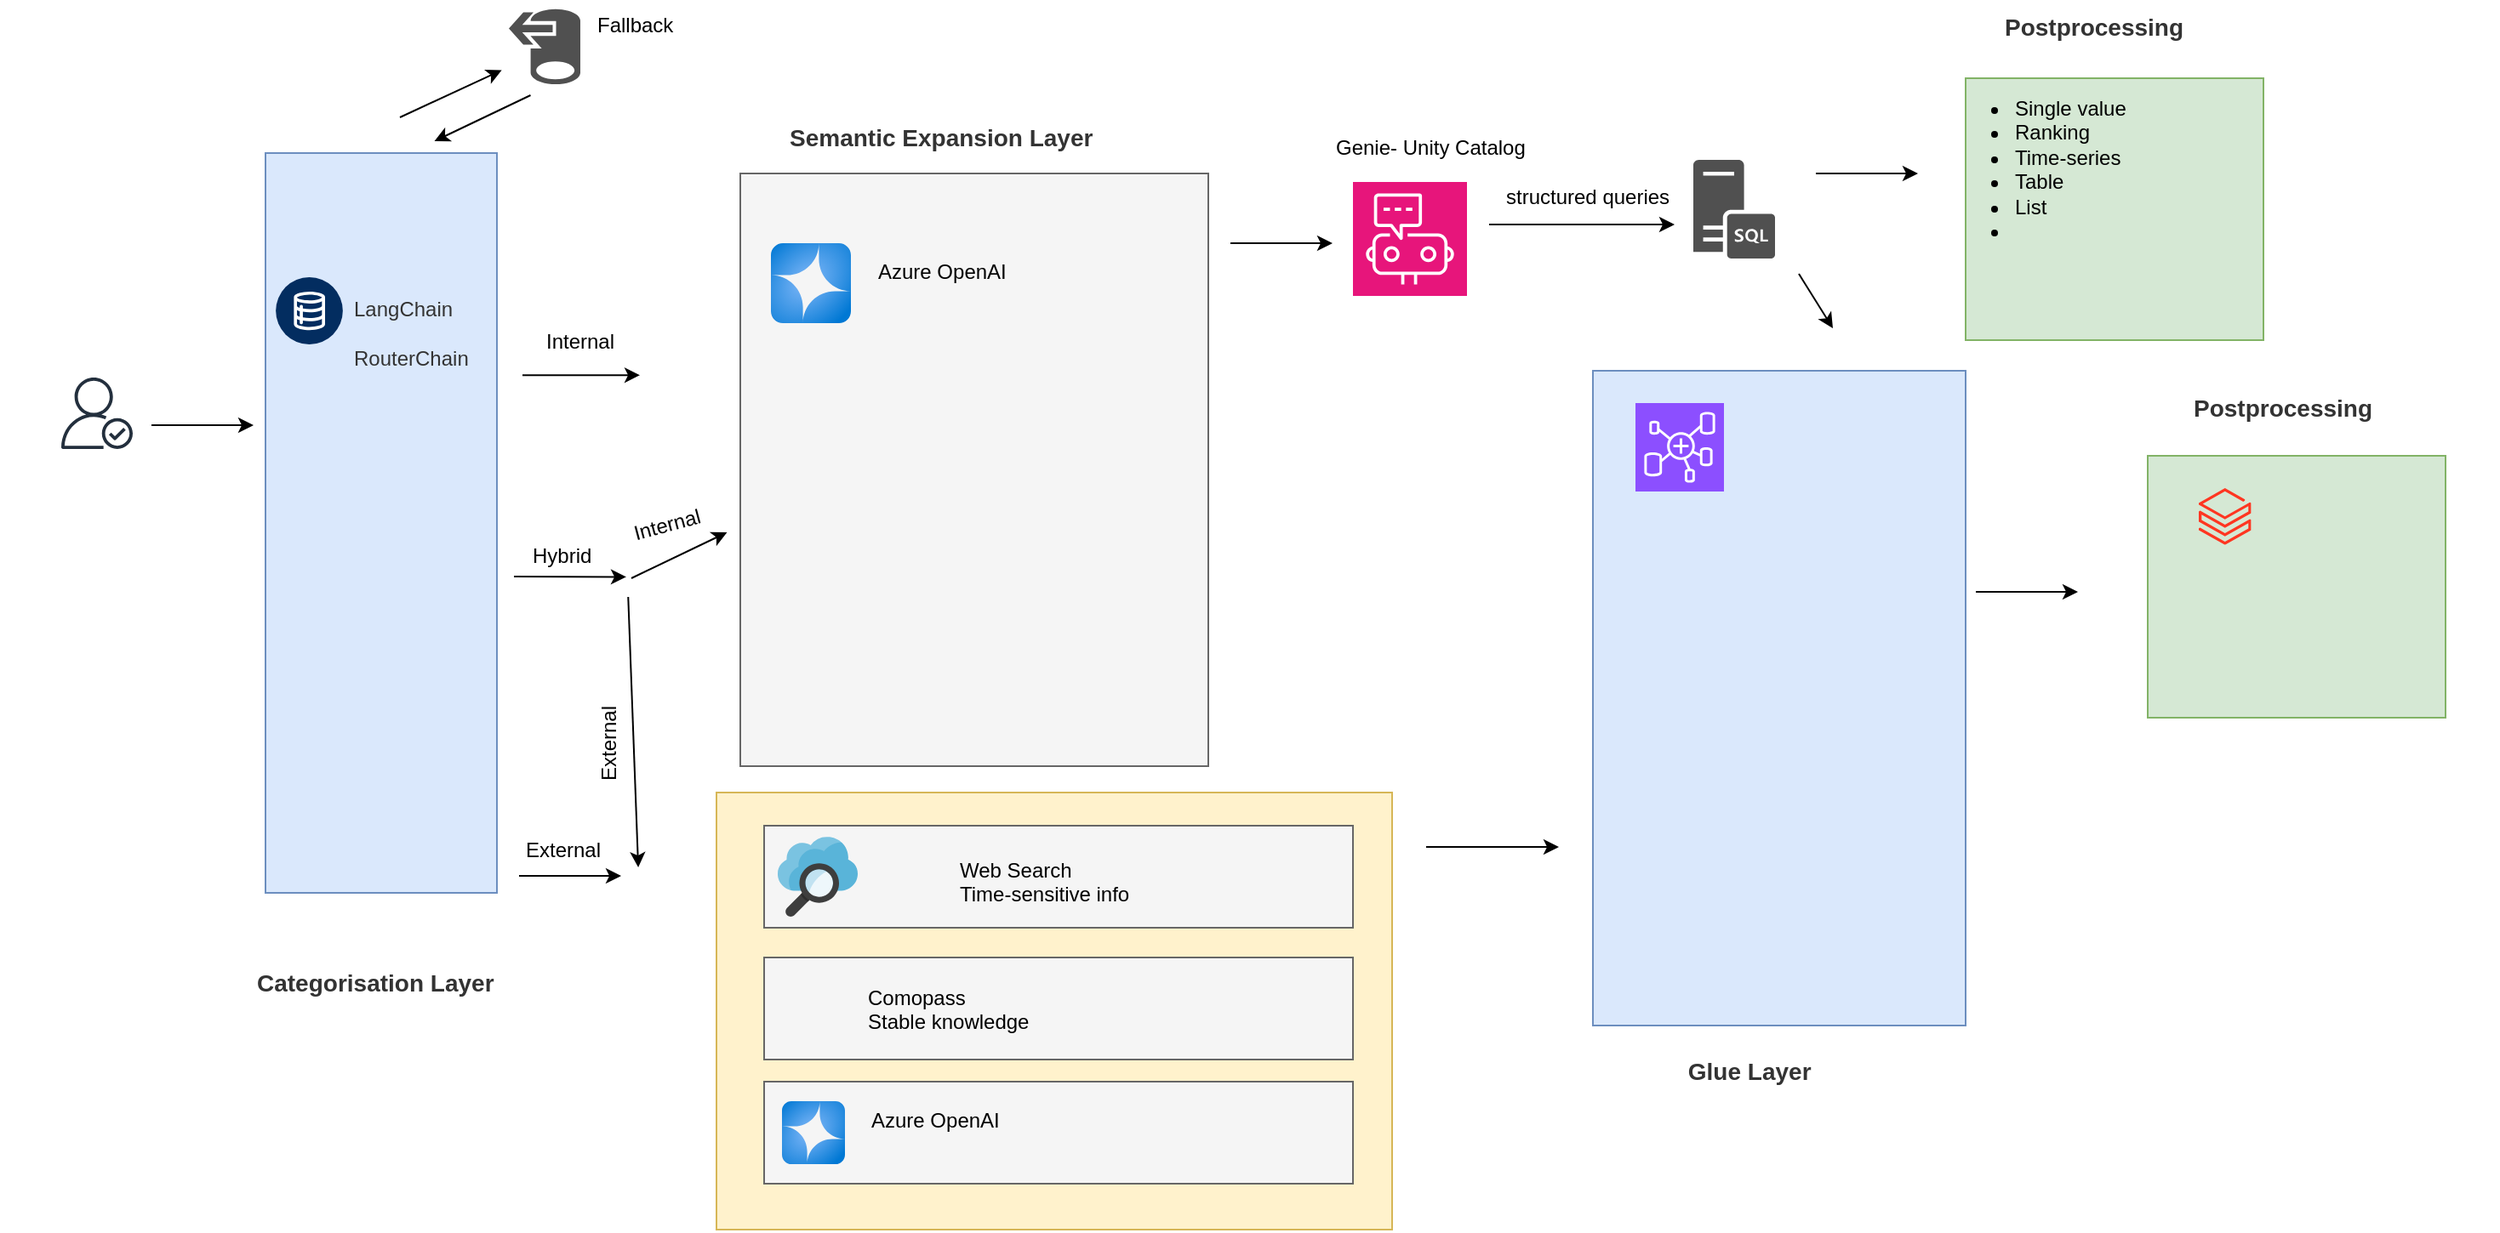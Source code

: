 <mxfile border="50" scale="3" compressed="false" locked="false" version="26.2.14">
  <diagram name="Blank" id="YmL12bMKpDGza6XwsDPr">
    <mxGraphModel dx="2654" dy="804" grid="0" gridSize="10" guides="1" tooltips="1" connect="1" arrows="1" fold="1" page="0" pageScale="1" pageWidth="827" pageHeight="1169" background="none" math="1" shadow="0">
      <root>
        <mxCell id="X5NqExCQtvZxIxQ7pmgY-0" />
        <mxCell id="1" parent="X5NqExCQtvZxIxQ7pmgY-0" />
        <mxCell id="0-6Xh5VArb5mex6PAZ4W-113" value="" style="rounded=0;whiteSpace=wrap;html=1;fillColor=#fff2cc;strokeColor=#d6b656;" parent="1" vertex="1">
          <mxGeometry x="-711" y="565" width="397" height="257" as="geometry" />
        </mxCell>
        <mxCell id="0-6Xh5VArb5mex6PAZ4W-3" value="" style="shape=image;html=1;verticalAlign=top;verticalLabelPosition=bottom;labelBackgroundColor=#ffffff;imageAspect=0;aspect=fixed;image=https://cdn0.iconfinder.com/data/icons/evericons-24px-vol-1/24/question-128.png" parent="1" vertex="1">
          <mxGeometry x="-1132" y="270" width="54" height="54" as="geometry" />
        </mxCell>
        <mxCell id="0-6Xh5VArb5mex6PAZ4W-5" value="" style="endArrow=classic;html=1;rounded=0;" parent="1" edge="1">
          <mxGeometry width="50" height="50" relative="1" as="geometry">
            <mxPoint x="-825" y="319.57" as="sourcePoint" />
            <mxPoint x="-756" y="319.57" as="targetPoint" />
          </mxGeometry>
        </mxCell>
        <mxCell id="0-6Xh5VArb5mex6PAZ4W-40" value="Internal&amp;nbsp;" style="text;whiteSpace=wrap;html=1;" parent="1" vertex="1">
          <mxGeometry x="-813" y="286" width="155" height="35" as="geometry" />
        </mxCell>
        <mxCell id="0-6Xh5VArb5mex6PAZ4W-44" value="Hybrid" style="text;whiteSpace=wrap;html=1;" parent="1" vertex="1">
          <mxGeometry x="-821" y="412" width="155" height="35" as="geometry" />
        </mxCell>
        <mxCell id="0-6Xh5VArb5mex6PAZ4W-46" value="" style="endArrow=classic;html=1;rounded=0;" parent="1" edge="1">
          <mxGeometry width="50" height="50" relative="1" as="geometry">
            <mxPoint x="-827" y="614" as="sourcePoint" />
            <mxPoint x="-767" y="614" as="targetPoint" />
          </mxGeometry>
        </mxCell>
        <mxCell id="0-6Xh5VArb5mex6PAZ4W-47" value="" style="endArrow=classic;html=1;rounded=0;" parent="1" edge="1">
          <mxGeometry width="50" height="50" relative="1" as="geometry">
            <mxPoint x="-830" y="438" as="sourcePoint" />
            <mxPoint x="-764" y="438.21" as="targetPoint" />
          </mxGeometry>
        </mxCell>
        <mxCell id="0-6Xh5VArb5mex6PAZ4W-48" value="" style="endArrow=classic;html=1;rounded=0;" parent="1" edge="1">
          <mxGeometry width="50" height="50" relative="1" as="geometry">
            <mxPoint x="-257" y="231" as="sourcePoint" />
            <mxPoint x="-148" y="231" as="targetPoint" />
          </mxGeometry>
        </mxCell>
        <mxCell id="0-6Xh5VArb5mex6PAZ4W-51" value="" style="sketch=0;pointerEvents=1;shadow=0;dashed=0;html=1;strokeColor=none;fillColor=#505050;labelPosition=center;verticalLabelPosition=bottom;verticalAlign=top;outlineConnect=0;align=center;shape=mxgraph.office.servers.sql_server;" parent="1" vertex="1">
          <mxGeometry x="-137" y="193" width="48" height="58" as="geometry" />
        </mxCell>
        <mxCell id="0-6Xh5VArb5mex6PAZ4W-39" value="" style="rounded=0;whiteSpace=wrap;html=1;fillColor=#f5f5f5;fontColor=#333333;strokeColor=#666666;" parent="1" vertex="1">
          <mxGeometry x="-697" y="201" width="275" height="348.5" as="geometry" />
        </mxCell>
        <mxCell id="0-6Xh5VArb5mex6PAZ4W-55" value="&lt;span style=&quot;forced-color-adjust: none; color: rgb(51, 51, 51); font-family: Helvetica; font-style: normal; font-variant-ligatures: normal; font-variant-caps: normal; letter-spacing: normal; orphans: 2; text-align: center; text-indent: 0px; text-transform: none; widows: 2; word-spacing: 0px; -webkit-text-stroke-width: 0px; white-space: normal; text-decoration-thickness: initial; text-decoration-style: initial; text-decoration-color: initial;&quot;&gt;&lt;b style=&quot;&quot;&gt;&lt;font style=&quot;font-size: 14px;&quot;&gt;Semantic Expansion Layer&lt;/font&gt;&lt;/b&gt;&lt;/span&gt;" style="text;whiteSpace=wrap;html=1;" parent="1" vertex="1">
          <mxGeometry x="-670.003" y="164.999" width="181" height="36" as="geometry" />
        </mxCell>
        <mxCell id="0-6Xh5VArb5mex6PAZ4W-56" value="&lt;b style=&quot;color: rgb(51, 51, 51); text-align: center;&quot;&gt;&lt;font style=&quot;font-size: 14px;&quot;&gt;Categorisation Layer&lt;/font&gt;&lt;/b&gt;" style="text;whiteSpace=wrap;html=1;" parent="1" vertex="1">
          <mxGeometry x="-983.003" y="661.999" width="181" height="36" as="geometry" />
        </mxCell>
        <mxCell id="0-6Xh5VArb5mex6PAZ4W-58" value="&lt;b style=&quot;color: rgb(51, 51, 51); text-align: center;&quot;&gt;&lt;font style=&quot;font-size: 14px;&quot;&gt;&amp;nbsp; &amp;nbsp; &amp;nbsp; &amp;nbsp; &amp;nbsp; Glue Layer&lt;/font&gt;&lt;/b&gt;" style="text;whiteSpace=wrap;html=1;" parent="1" vertex="1">
          <mxGeometry x="-181.003" y="713.629" width="181" height="36" as="geometry" />
        </mxCell>
        <mxCell id="0-6Xh5VArb5mex6PAZ4W-53" value="&lt;div&gt;&lt;b&gt;&lt;br&gt;&lt;/b&gt;&lt;/div&gt;" style="rounded=0;whiteSpace=wrap;html=1;fillColor=#dae8fc;strokeColor=#6c8ebf;" parent="1" vertex="1">
          <mxGeometry x="-196" y="317" width="219" height="385" as="geometry" />
        </mxCell>
        <mxCell id="0-6Xh5VArb5mex6PAZ4W-11" value="" style="sketch=0;points=[[0,0,0],[0.25,0,0],[0.5,0,0],[0.75,0,0],[1,0,0],[0,1,0],[0.25,1,0],[0.5,1,0],[0.75,1,0],[1,1,0],[0,0.25,0],[0,0.5,0],[0,0.75,0],[1,0.25,0],[1,0.5,0],[1,0.75,0]];outlineConnect=0;fontColor=#232F3E;fillColor=#8C4FFF;strokeColor=#ffffff;dashed=0;verticalLabelPosition=bottom;verticalAlign=top;align=center;html=1;fontSize=12;fontStyle=0;aspect=fixed;shape=mxgraph.aws4.resourceIcon;resIcon=mxgraph.aws4.glue_elastic_views;" parent="1" vertex="1">
          <mxGeometry x="-171" y="336" width="52" height="52" as="geometry" />
        </mxCell>
        <mxCell id="0-6Xh5VArb5mex6PAZ4W-37" value="" style="rounded=0;whiteSpace=wrap;html=1;fillColor=#dae8fc;strokeColor=#6c8ebf;" parent="1" vertex="1">
          <mxGeometry x="-976" y="189" width="136" height="435" as="geometry" />
        </mxCell>
        <mxCell id="0-6Xh5VArb5mex6PAZ4W-18" value="" style="verticalLabelPosition=bottom;aspect=fixed;html=1;shape=mxgraph.salesforce.data2;" parent="1" vertex="1">
          <mxGeometry x="-970" y="262" width="39.5" height="39.5" as="geometry" />
        </mxCell>
        <mxCell id="0-6Xh5VArb5mex6PAZ4W-10" value="" style="image;aspect=fixed;html=1;points=[];align=center;fontSize=12;image=img/lib/azure2/ai_machine_learning/Azure_OpenAI.svg;" parent="1" vertex="1">
          <mxGeometry x="-679" y="242" width="47" height="47" as="geometry" />
        </mxCell>
        <mxCell id="0-6Xh5VArb5mex6PAZ4W-60" value="structured queries" style="text;whiteSpace=wrap;html=1;" parent="1" vertex="1">
          <mxGeometry x="-249" y="201" width="162" height="35" as="geometry" />
        </mxCell>
        <mxCell id="0-6Xh5VArb5mex6PAZ4W-61" value="Azure OpenAI" style="text;whiteSpace=wrap;html=1;" parent="1" vertex="1">
          <mxGeometry x="-618" y="245" width="155" height="35" as="geometry" />
        </mxCell>
        <mxCell id="0-6Xh5VArb5mex6PAZ4W-69" value="External" style="text;whiteSpace=wrap;html=1;" parent="1" vertex="1">
          <mxGeometry x="-825" y="584.5" width="155" height="35" as="geometry" />
        </mxCell>
        <mxCell id="0-6Xh5VArb5mex6PAZ4W-70" value="" style="rounded=0;whiteSpace=wrap;html=1;fillColor=#f5f5f5;fontColor=#333333;strokeColor=#666666;" parent="1" vertex="1">
          <mxGeometry x="-683" y="584.5" width="346" height="60" as="geometry" />
        </mxCell>
        <mxCell id="0-6Xh5VArb5mex6PAZ4W-12" value="" style="image;sketch=0;aspect=fixed;html=1;points=[];align=center;fontSize=12;image=img/lib/mscae/Search.svg;" parent="1" vertex="1">
          <mxGeometry x="-675" y="591" width="47" height="47" as="geometry" />
        </mxCell>
        <mxCell id="0-6Xh5VArb5mex6PAZ4W-76" value="" style="endArrow=classic;html=1;rounded=0;" parent="1" edge="1">
          <mxGeometry width="50" height="50" relative="1" as="geometry">
            <mxPoint x="-1043" y="349" as="sourcePoint" />
            <mxPoint x="-983" y="349" as="targetPoint" />
          </mxGeometry>
        </mxCell>
        <mxCell id="0-6Xh5VArb5mex6PAZ4W-78" value="&lt;div&gt;&lt;b&gt;&lt;br&gt;&lt;/b&gt;&lt;/div&gt;" style="rounded=0;whiteSpace=wrap;html=1;fillColor=#d5e8d4;strokeColor=#82b366;" parent="1" vertex="1">
          <mxGeometry x="130" y="367" width="175" height="154" as="geometry" />
        </mxCell>
        <mxCell id="0-6Xh5VArb5mex6PAZ4W-79" value="&lt;span style=&quot;forced-color-adjust: none; color: rgb(51, 51, 51); font-family: Helvetica; font-style: normal; font-variant-ligatures: normal; font-variant-caps: normal; letter-spacing: normal; orphans: 2; text-align: center; text-indent: 0px; text-transform: none; widows: 2; word-spacing: 0px; -webkit-text-stroke-width: 0px; white-space: normal; text-decoration-thickness: initial; text-decoration-style: initial; text-decoration-color: initial;&quot;&gt;&lt;b style=&quot;&quot;&gt;&lt;font style=&quot;font-size: 14px;&quot;&gt;Postprocessing&lt;/font&gt;&lt;/b&gt;&lt;/span&gt;" style="text;whiteSpace=wrap;html=1;" parent="1" vertex="1">
          <mxGeometry x="154.997" y="323.999" width="181" height="36" as="geometry" />
        </mxCell>
        <mxCell id="0-6Xh5VArb5mex6PAZ4W-82" value="" style="sketch=0;outlineConnect=0;fontColor=#232F3E;gradientColor=none;fillColor=#232F3D;strokeColor=none;dashed=0;verticalLabelPosition=bottom;verticalAlign=top;align=center;html=1;fontSize=12;fontStyle=0;aspect=fixed;pointerEvents=1;shape=mxgraph.aws4.authenticated_user;" parent="1" vertex="1">
          <mxGeometry x="-1096" y="321" width="42" height="42" as="geometry" />
        </mxCell>
        <mxCell id="0-6Xh5VArb5mex6PAZ4W-83" value="" style="endArrow=classic;html=1;rounded=0;entryX=0.75;entryY=0;entryDx=0;entryDy=0;" parent="1" target="0-6Xh5VArb5mex6PAZ4W-44" edge="1">
          <mxGeometry width="50" height="50" relative="1" as="geometry">
            <mxPoint x="-761" y="439" as="sourcePoint" />
            <mxPoint x="-701" y="439" as="targetPoint" />
          </mxGeometry>
        </mxCell>
        <mxCell id="0-6Xh5VArb5mex6PAZ4W-84" value="" style="endArrow=classic;html=1;rounded=0;entryX=0.439;entryY=0.7;entryDx=0;entryDy=0;entryPerimeter=0;exitX=0.375;exitY=1.086;exitDx=0;exitDy=0;exitPerimeter=0;" parent="1" source="0-6Xh5VArb5mex6PAZ4W-44" target="0-6Xh5VArb5mex6PAZ4W-69" edge="1">
          <mxGeometry width="50" height="50" relative="1" as="geometry">
            <mxPoint x="-807" y="452" as="sourcePoint" />
            <mxPoint x="-747" y="452" as="targetPoint" />
          </mxGeometry>
        </mxCell>
        <mxCell id="0-6Xh5VArb5mex6PAZ4W-87" value="" style="endArrow=classic;html=1;rounded=0;" parent="1" edge="1">
          <mxGeometry width="50" height="50" relative="1" as="geometry">
            <mxPoint x="-75" y="260" as="sourcePoint" />
            <mxPoint x="-55" y="292" as="targetPoint" />
          </mxGeometry>
        </mxCell>
        <mxCell id="0-6Xh5VArb5mex6PAZ4W-88" value="" style="endArrow=classic;html=1;rounded=0;" parent="1" edge="1">
          <mxGeometry width="50" height="50" relative="1" as="geometry">
            <mxPoint x="-294" y="597" as="sourcePoint" />
            <mxPoint x="-216" y="597" as="targetPoint" />
          </mxGeometry>
        </mxCell>
        <mxCell id="0-6Xh5VArb5mex6PAZ4W-90" value="" style="endArrow=classic;html=1;rounded=0;" parent="1" edge="1">
          <mxGeometry width="50" height="50" relative="1" as="geometry">
            <mxPoint x="29" y="447" as="sourcePoint" />
            <mxPoint x="89" y="447" as="targetPoint" />
          </mxGeometry>
        </mxCell>
        <mxCell id="0-6Xh5VArb5mex6PAZ4W-52" value="" style="image;aspect=fixed;html=1;points=[];align=center;fontSize=12;image=img/lib/azure2/analytics/Azure_Databricks.svg;" parent="1" vertex="1">
          <mxGeometry x="160" y="386" width="30.8" height="33.35" as="geometry" />
        </mxCell>
        <mxCell id="0-6Xh5VArb5mex6PAZ4W-91" value="&lt;span style=&quot;color: rgb(51, 51, 51); text-align: center;&quot;&gt;LangChain&lt;/span&gt;&lt;div&gt;&lt;span style=&quot;color: rgb(51, 51, 51); text-align: center;&quot;&gt;&lt;br&gt;&lt;/span&gt;&lt;/div&gt;&lt;div&gt;&lt;span style=&quot;color: rgb(51, 51, 51); text-align: center;&quot;&gt;RouterChain&lt;/span&gt;&lt;/div&gt;" style="text;whiteSpace=wrap;html=1;" parent="1" vertex="1">
          <mxGeometry x="-926" y="267" width="155" height="56" as="geometry" />
        </mxCell>
        <mxCell id="0-6Xh5VArb5mex6PAZ4W-92" value="" style="sketch=0;pointerEvents=1;shadow=0;dashed=0;html=1;strokeColor=none;labelPosition=center;verticalLabelPosition=bottom;verticalAlign=top;align=center;fillColor=#505050;shape=mxgraph.mscae.intune.data_migration_wizard;rotation=-180;" parent="1" vertex="1">
          <mxGeometry x="-833" y="104" width="42" height="45" as="geometry" />
        </mxCell>
        <mxCell id="0-6Xh5VArb5mex6PAZ4W-93" value="Fallback" style="text;whiteSpace=wrap;html=1;" parent="1" vertex="1">
          <mxGeometry x="-783" y="100" width="155" height="35" as="geometry" />
        </mxCell>
        <mxCell id="0-6Xh5VArb5mex6PAZ4W-94" value="&lt;div&gt;&lt;b&gt;&lt;br&gt;&lt;/b&gt;&lt;/div&gt;" style="rounded=0;whiteSpace=wrap;html=1;fillColor=#d5e8d4;strokeColor=#82b366;" parent="1" vertex="1">
          <mxGeometry x="23" y="145" width="175" height="154" as="geometry" />
        </mxCell>
        <mxCell id="0-6Xh5VArb5mex6PAZ4W-95" value="" style="endArrow=classic;html=1;rounded=0;" parent="1" edge="1">
          <mxGeometry width="50" height="50" relative="1" as="geometry">
            <mxPoint x="-65" y="201" as="sourcePoint" />
            <mxPoint x="-5" y="201" as="targetPoint" />
          </mxGeometry>
        </mxCell>
        <mxCell id="0-6Xh5VArb5mex6PAZ4W-96" value="&lt;span style=&quot;forced-color-adjust: none; color: rgb(51, 51, 51); font-family: Helvetica; font-style: normal; font-variant-ligatures: normal; font-variant-caps: normal; letter-spacing: normal; orphans: 2; text-align: center; text-indent: 0px; text-transform: none; widows: 2; word-spacing: 0px; -webkit-text-stroke-width: 0px; white-space: normal; text-decoration-thickness: initial; text-decoration-style: initial; text-decoration-color: initial;&quot;&gt;&lt;b style=&quot;&quot;&gt;&lt;font style=&quot;font-size: 14px;&quot;&gt;Postprocessing&lt;/font&gt;&lt;/b&gt;&lt;/span&gt;" style="text;whiteSpace=wrap;html=1;" parent="1" vertex="1">
          <mxGeometry x="43.997" y="99.999" width="181" height="36" as="geometry" />
        </mxCell>
        <mxCell id="0-6Xh5VArb5mex6PAZ4W-97" value="&lt;ul&gt;&lt;li&gt;Single value&lt;/li&gt;&lt;li&gt;Ranking&lt;/li&gt;&lt;li&gt;Time-series&lt;/li&gt;&lt;li&gt;Table&amp;nbsp;&lt;/li&gt;&lt;li&gt;List&lt;/li&gt;&lt;li&gt;&lt;br&gt;&lt;/li&gt;&lt;/ul&gt;" style="text;whiteSpace=wrap;html=1;" parent="1" vertex="1">
          <mxGeometry x="10" y="137" width="155" height="35" as="geometry" />
        </mxCell>
        <mxCell id="0-6Xh5VArb5mex6PAZ4W-100" value="" style="endArrow=classic;html=1;rounded=0;entryX=1.099;entryY=0.194;entryDx=0;entryDy=0;entryPerimeter=0;" parent="1" target="0-6Xh5VArb5mex6PAZ4W-92" edge="1">
          <mxGeometry width="50" height="50" relative="1" as="geometry">
            <mxPoint x="-897" y="168" as="sourcePoint" />
            <mxPoint x="-840" y="124" as="targetPoint" />
          </mxGeometry>
        </mxCell>
        <mxCell id="0-6Xh5VArb5mex6PAZ4W-101" value="" style="endArrow=classic;html=1;rounded=0;entryX=0.5;entryY=1;entryDx=0;entryDy=0;" parent="1" edge="1">
          <mxGeometry width="50" height="50" relative="1" as="geometry">
            <mxPoint x="-820.25" y="155" as="sourcePoint" />
            <mxPoint x="-876.75" y="182" as="targetPoint" />
          </mxGeometry>
        </mxCell>
        <mxCell id="0-6Xh5VArb5mex6PAZ4W-107" value="Internal" style="text;whiteSpace=wrap;html=1;rotation=-15;" parent="1" vertex="1">
          <mxGeometry x="-761" y="391.0" width="64" height="35" as="geometry" />
        </mxCell>
        <mxCell id="0-6Xh5VArb5mex6PAZ4W-108" value="External" style="text;whiteSpace=wrap;html=1;rotation=-90;" parent="1" vertex="1">
          <mxGeometry x="-848" y="465" width="155" height="35" as="geometry" />
        </mxCell>
        <mxCell id="0-6Xh5VArb5mex6PAZ4W-110" value="" style="rounded=0;whiteSpace=wrap;html=1;fillColor=#f5f5f5;fontColor=#333333;strokeColor=#666666;" parent="1" vertex="1">
          <mxGeometry x="-683" y="662" width="346" height="60" as="geometry" />
        </mxCell>
        <mxCell id="0-6Xh5VArb5mex6PAZ4W-111" value="" style="rounded=0;whiteSpace=wrap;html=1;fillColor=#f5f5f5;fontColor=#333333;strokeColor=#666666;" parent="1" vertex="1">
          <mxGeometry x="-683" y="735" width="346" height="60" as="geometry" />
        </mxCell>
        <mxCell id="0-6Xh5VArb5mex6PAZ4W-9" value="" style="shape=image;html=1;verticalAlign=top;verticalLabelPosition=bottom;labelBackgroundColor=#ffffff;imageAspect=0;aspect=fixed;image=https://cdn2.iconfinder.com/data/icons/freecns-cumulus/32/519779-90_Compass-128.png" parent="1" vertex="1">
          <mxGeometry x="-683" y="666" width="52" height="52" as="geometry" />
        </mxCell>
        <mxCell id="0-6Xh5VArb5mex6PAZ4W-73" value="" style="image;aspect=fixed;html=1;points=[];align=center;fontSize=12;image=img/lib/azure2/ai_machine_learning/Azure_OpenAI.svg;" parent="1" vertex="1">
          <mxGeometry x="-672.5" y="746.5" width="37" height="37" as="geometry" />
        </mxCell>
        <mxCell id="0-6Xh5VArb5mex6PAZ4W-64" value="&lt;font style=&quot;font-size: 12px;&quot;&gt;Comopass&lt;/font&gt;&lt;div&gt;&lt;font style=&quot;font-size: 12px;&quot;&gt;Stable knowledge&lt;/font&gt;&lt;div&gt;&lt;br&gt;&lt;/div&gt;&lt;/div&gt;" style="text;whiteSpace=wrap;html=1;" parent="1" vertex="1">
          <mxGeometry x="-624" y="672" width="182" height="42" as="geometry" />
        </mxCell>
        <mxCell id="0-6Xh5VArb5mex6PAZ4W-74" value="Web Search&lt;br&gt;&lt;div&gt;Time-sensitive info&lt;/div&gt;" style="text;whiteSpace=wrap;html=1;" parent="1" vertex="1">
          <mxGeometry x="-570" y="597" width="155" height="35" as="geometry" />
        </mxCell>
        <mxCell id="0-6Xh5VArb5mex6PAZ4W-112" value="Azure OpenAI&lt;div&gt;&lt;br&gt;&lt;/div&gt;" style="text;whiteSpace=wrap;html=1;" parent="1" vertex="1">
          <mxGeometry x="-622" y="744" width="155" height="35" as="geometry" />
        </mxCell>
        <mxCell id="0-6Xh5VArb5mex6PAZ4W-114" value="" style="shape=image;html=1;verticalAlign=top;verticalLabelPosition=bottom;labelBackgroundColor=#ffffff;imageAspect=0;aspect=fixed;image=https://cdn2.iconfinder.com/data/icons/freecns-cumulus/32/519779-90_Compass-128.png" parent="1" vertex="1">
          <mxGeometry x="-628" y="589" width="47" height="47" as="geometry" />
        </mxCell>
        <mxCell id="0-6Xh5VArb5mex6PAZ4W-115" value="" style="sketch=0;points=[[0,0,0],[0.25,0,0],[0.5,0,0],[0.75,0,0],[1,0,0],[0,1,0],[0.25,1,0],[0.5,1,0],[0.75,1,0],[1,1,0],[0,0.25,0],[0,0.5,0],[0,0.75,0],[1,0.25,0],[1,0.5,0],[1,0.75,0]];points=[[0,0,0],[0.25,0,0],[0.5,0,0],[0.75,0,0],[1,0,0],[0,1,0],[0.25,1,0],[0.5,1,0],[0.75,1,0],[1,1,0],[0,0.25,0],[0,0.5,0],[0,0.75,0],[1,0.25,0],[1,0.5,0],[1,0.75,0]];outlineConnect=0;fontColor=#232F3E;fillColor=#E7157B;strokeColor=#ffffff;dashed=0;verticalLabelPosition=bottom;verticalAlign=top;align=center;html=1;fontSize=12;fontStyle=0;aspect=fixed;shape=mxgraph.aws4.resourceIcon;resIcon=mxgraph.aws4.chatbot;" parent="1" vertex="1">
          <mxGeometry x="-337" y="206" width="67" height="67" as="geometry" />
        </mxCell>
        <mxCell id="0-6Xh5VArb5mex6PAZ4W-116" value="Genie- Unity Catalog" style="text;whiteSpace=wrap;html=1;" parent="1" vertex="1">
          <mxGeometry x="-349" y="172" width="131" height="35" as="geometry" />
        </mxCell>
        <mxCell id="0-6Xh5VArb5mex6PAZ4W-117" value="" style="endArrow=classic;html=1;rounded=0;" parent="1" edge="1">
          <mxGeometry width="50" height="50" relative="1" as="geometry">
            <mxPoint x="-409" y="242" as="sourcePoint" />
            <mxPoint x="-349" y="242" as="targetPoint" />
          </mxGeometry>
        </mxCell>
      </root>
    </mxGraphModel>
  </diagram>
</mxfile>
